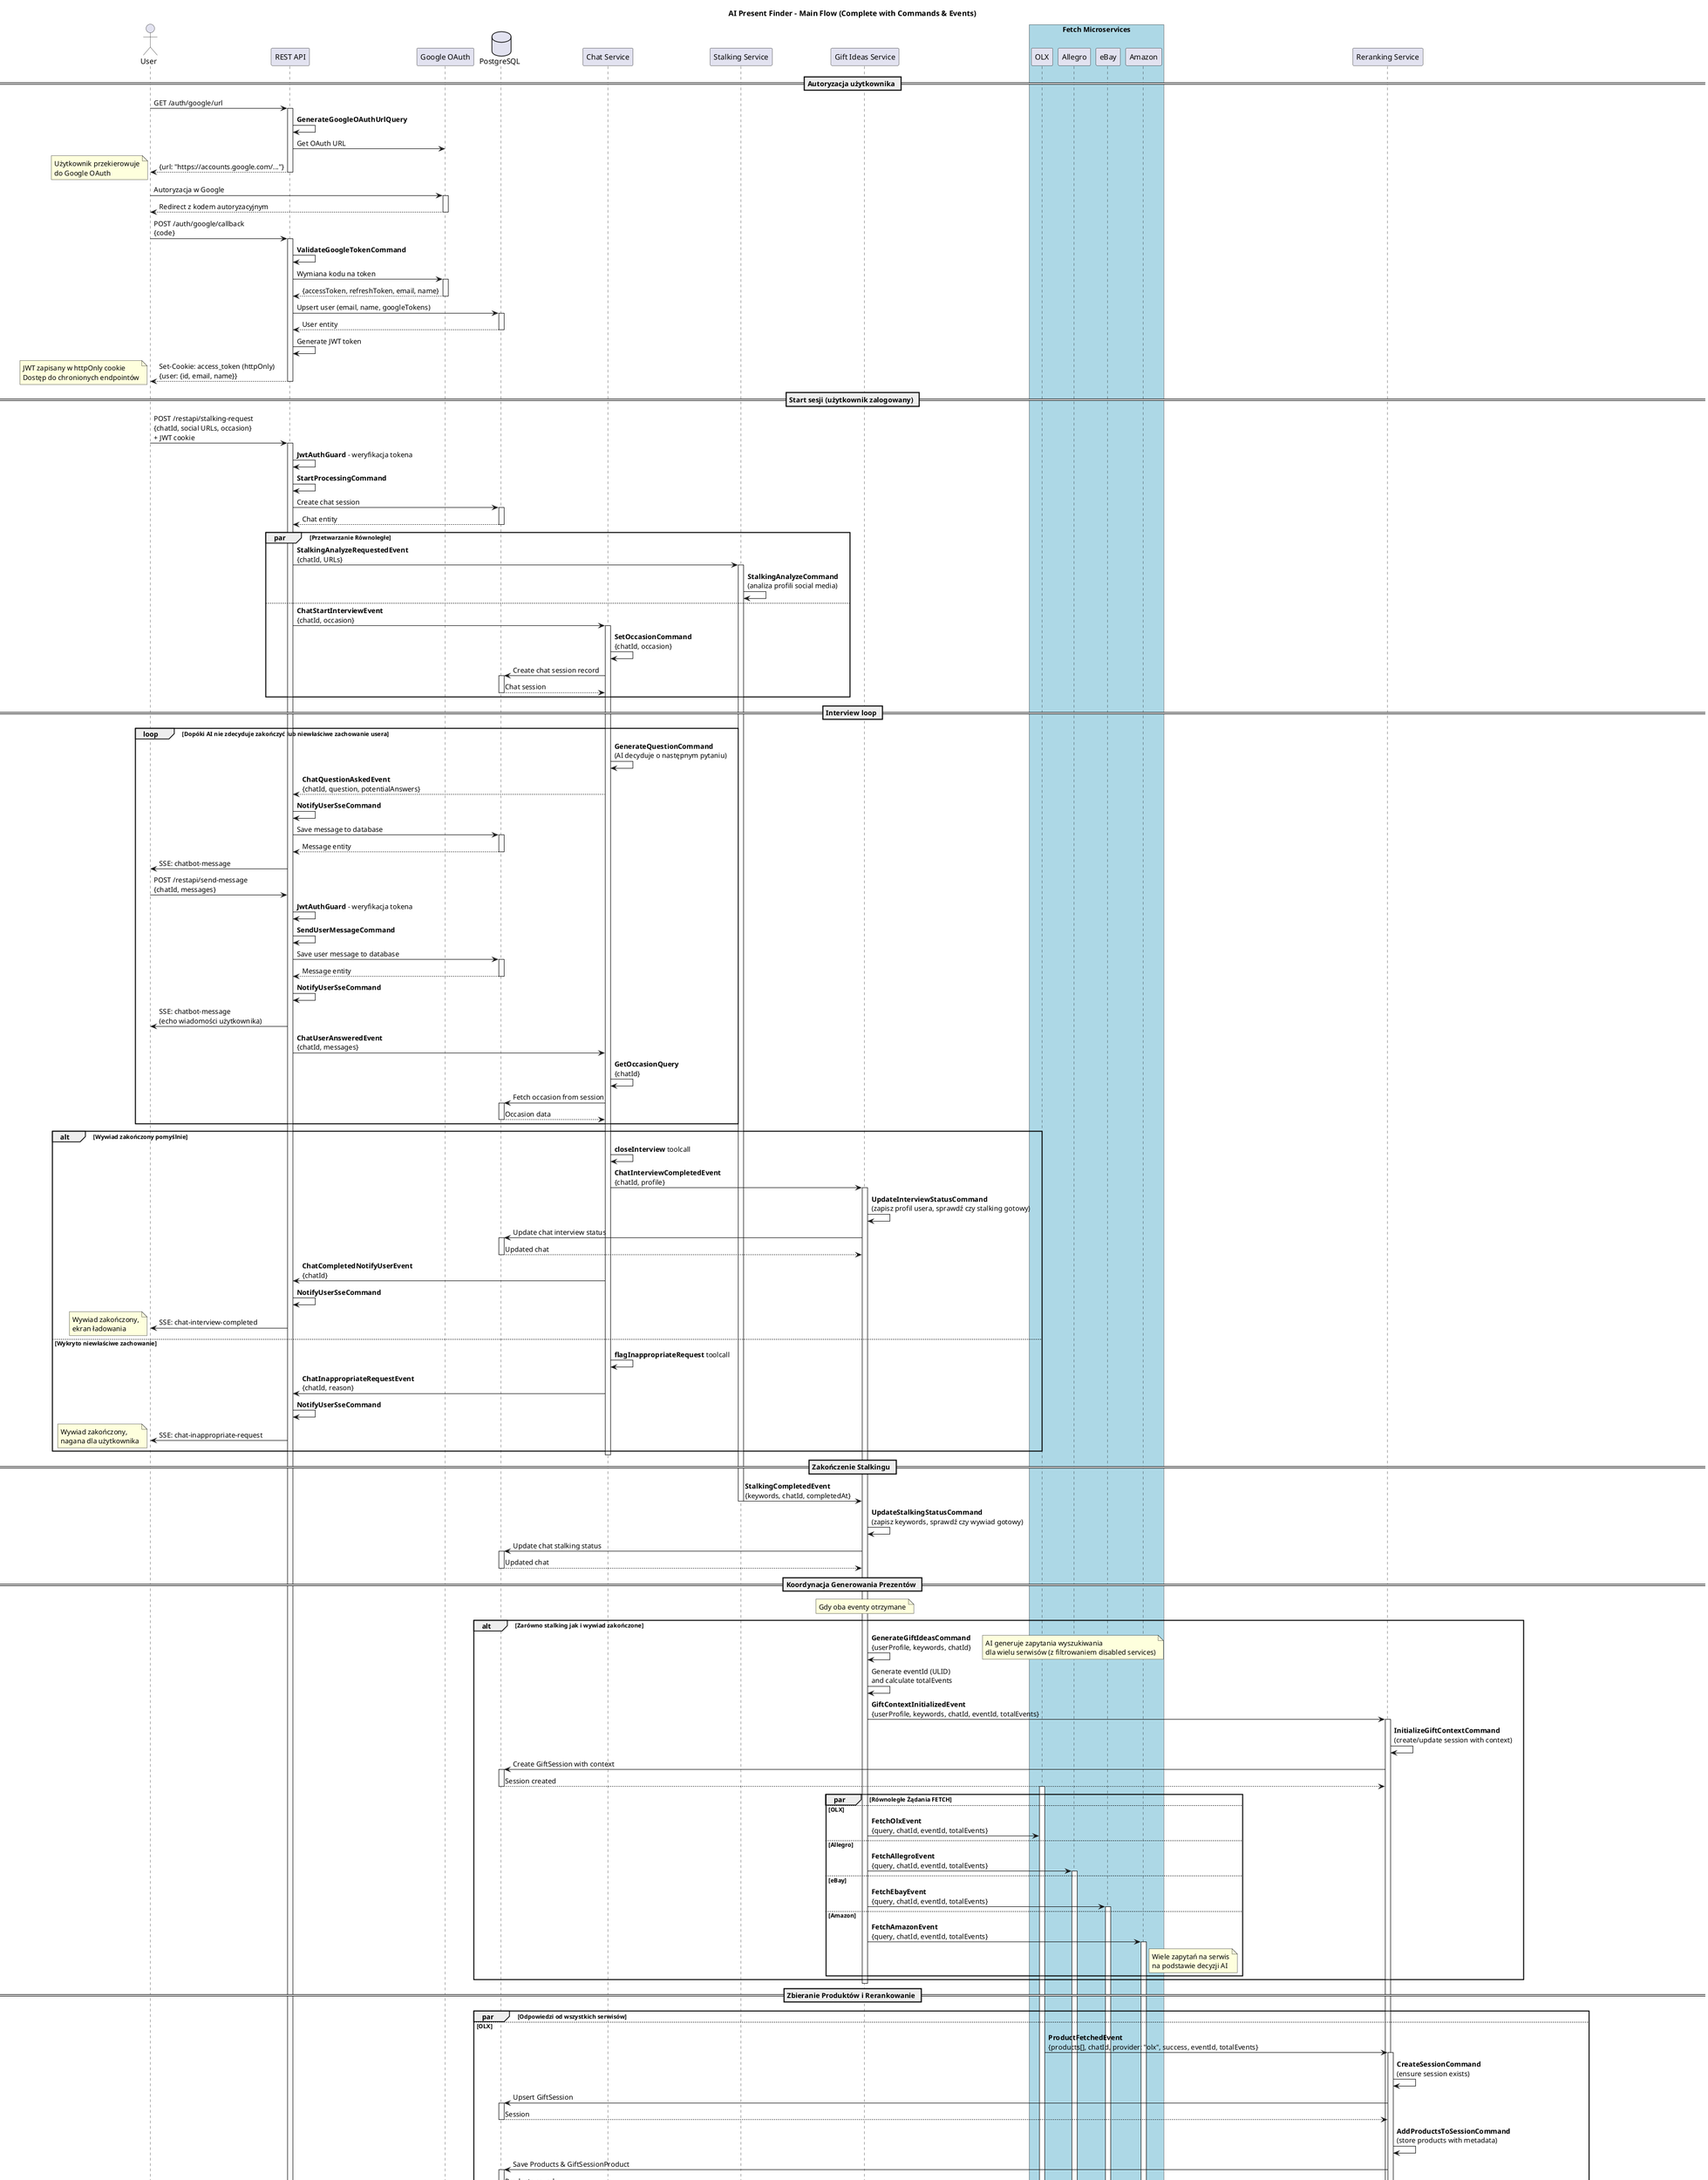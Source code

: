 @startuml main_flow
title AI Present Finder - Main Flow (Complete with Commands & Events)

actor User as U
participant "REST API" as REST
participant "Google OAuth" as GOOGLE
database "PostgreSQL" as DB
participant "Chat Service" as CHAT
participant "Stalking Service" as STALK
participant "Gift Ideas Service" as GIFT
box "Fetch Microservices" #LightBlue
  participant "OLX" as FETCH_OLX
  participant "Allegro" as FETCH_ALLEGRO
  participant "eBay" as FETCH_EBAY
  participant "Amazon" as FETCH_AMAZON
end box
participant "Reranking Service" as RERANK

== Autoryzacja użytkownika ==
U -> REST: GET /auth/google/url
activate REST
REST -> REST: **GenerateGoogleOAuthUrlQuery**
REST -> GOOGLE: Get OAuth URL
REST --> U: {url: "https://accounts.google.com/..."}
deactivate REST
note left: Użytkownik przekierowuje\ndo Google OAuth

U -> GOOGLE: Autoryzacja w Google
activate GOOGLE
GOOGLE --> U: Redirect z kodem autoryzacyjnym
deactivate GOOGLE

U -> REST: POST /auth/google/callback\n{code}
activate REST
REST -> REST: **ValidateGoogleTokenCommand**
REST -> GOOGLE: Wymiana kodu na token
activate GOOGLE
GOOGLE --> REST: {accessToken, refreshToken, email, name}
deactivate GOOGLE
REST -> DB: Upsert user (email, name, googleTokens)
activate DB
DB --> REST: User entity
deactivate DB
REST -> REST: Generate JWT token
REST --> U: Set-Cookie: access_token (httpOnly)\n{user: {id, email, name}}
deactivate REST
note left: JWT zapisany w httpOnly cookie\nDostęp do chronionych endpointów

== Start sesji (użytkownik zalogowany) ==
U -> REST: POST /restapi/stalking-request\n{chatId, social URLs, occasion}\n+ JWT cookie
activate REST
REST -> REST: **JwtAuthGuard** - weryfikacja tokena
REST -> REST: **StartProcessingCommand**
REST -> DB: Create chat session
activate DB
DB --> REST: Chat entity
deactivate DB

par Przetwarzanie Równoległe
  REST -> STALK: **StalkingAnalyzeRequestedEvent**\n{chatId, URLs}
  activate STALK
  STALK -> STALK: **StalkingAnalyzeCommand**\n(analiza profili social media)
else
  REST -> CHAT: **ChatStartInterviewEvent**\n{chatId, occasion}
  activate CHAT
  CHAT -> CHAT: **SetOccasionCommand**\n{chatId, occasion}
  CHAT -> DB: Create chat session record
  activate DB
  DB --> CHAT: Chat session
  deactivate DB
end

== Interview loop ==
loop Dopóki AI nie zdecyduje zakończyć lub niewłaściwe zachowanie usera
  CHAT -> CHAT: **GenerateQuestionCommand**\n(AI decyduje o następnym pytaniu)
  CHAT --> REST: **ChatQuestionAskedEvent**\n{chatId, question, potentialAnswers}
  REST -> REST: **NotifyUserSseCommand**
  REST -> DB: Save message to database
  activate DB
  DB --> REST: Message entity
  deactivate DB
  REST -> U: SSE: chatbot-message
  U -> REST: POST /restapi/send-message\n{chatId, messages}
  REST -> REST: **JwtAuthGuard** - weryfikacja tokena
  REST -> REST: **SendUserMessageCommand**
  REST -> DB: Save user message to database
  activate DB
  DB --> REST: Message entity
  deactivate DB
  REST -> REST: **NotifyUserSseCommand**
  REST -> U: SSE: chatbot-message\n(echo wiadomości użytkownika)
  REST -> CHAT: **ChatUserAnsweredEvent**\n{chatId, messages}
  CHAT -> CHAT: **GetOccasionQuery**\n{chatId}
  CHAT -> DB: Fetch occasion from session
  activate DB
  DB --> CHAT: Occasion data
  deactivate DB
end

alt Wywiad zakończony pomyślnie
  CHAT -> CHAT: **closeInterview** toolcall
  CHAT -> GIFT: **ChatInterviewCompletedEvent**\n{chatId, profile}
  activate GIFT
  GIFT -> GIFT: **UpdateInterviewStatusCommand**\n(zapisz profil usera, sprawdź czy stalking gotowy)
  GIFT -> DB: Update chat interview status
  activate DB
  DB --> GIFT: Updated chat
  deactivate DB
  CHAT -> REST: **ChatCompletedNotifyUserEvent**\n{chatId}
  REST -> REST: **NotifyUserSseCommand**
  REST -> U: SSE: chat-interview-completed
  note left: Wywiad zakończony,\nekran ładowania
else Wykryto niewłaściwe zachowanie
  CHAT -> CHAT: **flagInappropriateRequest** toolcall
  CHAT -> REST: **ChatInappropriateRequestEvent**\n{chatId, reason}
  REST -> REST: **NotifyUserSseCommand**
  REST -> U: SSE: chat-inappropriate-request
  note left: Wywiad zakończony,\nnagana dla użytkownika
end

deactivate CHAT

== Zakończenie Stalkingu ==
STALK -> GIFT: **StalkingCompletedEvent**\n{keywords, chatId, completedAt}
deactivate STALK
GIFT -> GIFT: **UpdateStalkingStatusCommand**\n(zapisz keywords, sprawdź czy wywiad gotowy)
GIFT -> DB: Update chat stalking status
activate DB
DB --> GIFT: Updated chat
deactivate DB

== Koordynacja Generowania Prezentów ==
note over GIFT: Gdy oba eventy otrzymane

alt Zarówno stalking jak i wywiad zakończone
  GIFT -> GIFT: **GenerateGiftIdeasCommand**\n{userProfile, keywords, chatId}
  note right: AI generuje zapytania wyszukiwania\ndla wielu serwisów (z filtrowaniem disabled services)
  
  GIFT -> GIFT: Generate eventId (ULID)\nand calculate totalEvents
  GIFT -> RERANK: **GiftContextInitializedEvent**\n{userProfile, keywords, chatId, eventId, totalEvents}
  activate RERANK
  RERANK -> RERANK: **InitializeGiftContextCommand**\n(create/update session with context)
  RERANK -> DB: Create GiftSession with context
  activate DB
  DB --> RERANK: Session created
  deactivate DB
 
  par Równoległe Żądania FETCH
  else OLX
    activate FETCH_OLX
    GIFT -> FETCH_OLX: **FetchOlxEvent**\n{query, chatId, eventId, totalEvents}
  else Allegro
    GIFT -> FETCH_ALLEGRO: **FetchAllegroEvent**\n{query, chatId, eventId, totalEvents}
    activate FETCH_ALLEGRO
  else eBay
    GIFT -> FETCH_EBAY: **FetchEbayEvent**\n{query, chatId, eventId, totalEvents}
    activate FETCH_EBAY
  else Amazon
    GIFT -> FETCH_AMAZON: **FetchAmazonEvent**\n{query, chatId, eventId, totalEvents}
    activate FETCH_AMAZON
    note right of FETCH_AMAZON: Wiele zapytań na serwis\nna podstawie decyzji AI
  end
end
deactivate GIFT

== Zbieranie Produktów i Rerankowanie ==
par Odpowiedzi od wszystkich serwisów
else OLX
  FETCH_OLX -> RERANK: **ProductFetchedEvent**\n{products[], chatId, provider: "olx", success, eventId, totalEvents}
  activate RERANK
  RERANK -> RERANK: **CreateSessionCommand**\n(ensure session exists)
  RERANK -> DB: Upsert GiftSession
  activate DB
  DB --> RERANK: Session
  deactivate DB
  RERANK -> RERANK: **AddProductsToSessionCommand**\n(store products with metadata)
  RERANK -> DB: Save Products & GiftSessionProduct
  activate DB
  DB --> RERANK: Products saved
  deactivate DB
  RERANK -> RERANK: **IncrementSessionCompletionCommand**\n(increment completedEvents)
  RERANK -> DB: Update completedEvents counter
  activate DB
  DB --> RERANK: {completed: boolean}
  deactivate DB
  deactivate RERANK
else Allegro
  FETCH_ALLEGRO -> RERANK: **ProductFetchedEvent**\n{products[], chatId, provider: "allegro", success, eventId, totalEvents}
  activate RERANK
  RERANK -> RERANK: CreateSession → AddProducts → IncrementCompletion
  RERANK -> DB: DB operations
  activate DB
  DB --> RERANK: {completed: boolean}
  deactivate DB
  deactivate RERANK
else eBay
  FETCH_EBAY -> RERANK: **ProductFetchedEvent**\n{products[], chatId, provider: "ebay", success, eventId, totalEvents}
  activate RERANK
  RERANK -> RERANK: CreateSession → AddProducts → IncrementCompletion
  RERANK -> DB: DB operations
  activate DB
  DB --> RERANK: {completed: boolean}
  deactivate DB
  deactivate RERANK
else Amazon
  FETCH_AMAZON -> RERANK: **ProductFetchedEvent**\n{products[], chatId, provider: "amazon", success, eventId, totalEvents}
  activate RERANK
  RERANK -> RERANK: CreateSession → AddProducts → IncrementCompletion
  RERANK -> DB: DB operations
  activate DB
  DB --> RERANK: {completed: boolean}
  deactivate DB
  deactivate RERANK
end
deactivate FETCH_OLX
deactivate FETCH_ALLEGRO
deactivate FETCH_EBAY
deactivate FETCH_AMAZON

note over RERANK
  Reranking Service śledzi completedEvents dla każdego eventId.
  Gdy completedEvents >= totalEvents, automatycznie wywołuje EmitGiftReadyCommand.
  Dodatkowy scheduler (@Cron EVERY_30_SECONDS) oznacza sesje jako TIMED_OUT
  jeśli nie otrzymały wszystkich eventów w EVENT_TIMEOUT_MS (default 120s).
end note

alt Wszystkie produkty zebrane (completedEvents >= totalEvents)
  note over RERANK: ProductFetchedHandler wykrywa completed=true
  activate RERANK
  RERANK -> RERANK: **EmitGiftReadyCommand**\n{eventId}
  RERANK -> DB: Query GiftSession, GiftSessionProduct, Product
  activate DB
  DB --> RERANK: Session with all products
  deactivate DB
  RERANK -> RERANK: **rankProducts** (AI via OpenAI)\n(score and reason for each product)
  note right: AI-SDK generateObject z OpenAI\nokreśla rating i reasoning dla każdego produktu
  RERANK -> DB: Update Products with rating & reasoning
  activate DB
  DB --> RERANK: Products updated
  deactivate DB
  RERANK -> REST: **GiftReadyEvent**\n{chatId, rankedProducts[]}
  note right: RERANK emituje event\nz już zrankowanymi produktami
  deactivate RERANK
  activate REST
  REST -> REST: **SaveListingsCommand**\n{chatId, listings[]}
  REST -> DB: Save listings to REST API database
  activate DB
  DB --> REST: Saved listings with IDs
  deactivate DB
  REST -> REST: **NotifyUserSseCommand**
  REST -> U: SSE: gift-ready\n{listings with database IDs}
  deactivate REST
  note left: Produkty gotowe do wyświetlenia\nużytkownik może dodać do ulubionych
end

@enduml
